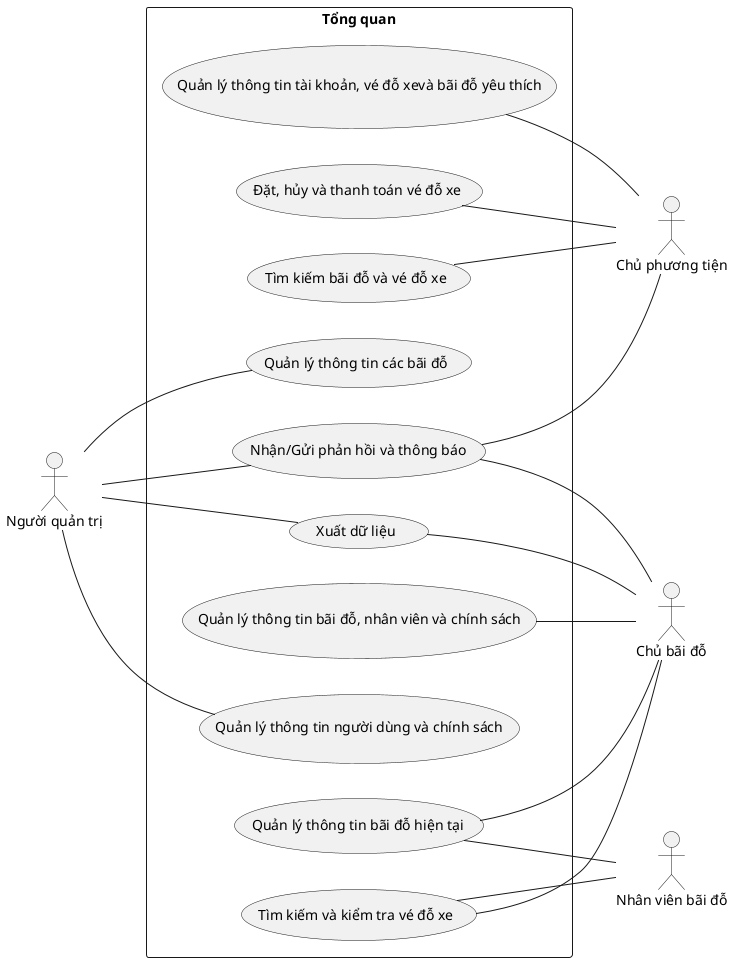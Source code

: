 @startuml general

left to right direction
skinparam packageStyle rect

actor "Người quản trị" as Admin
actor "Chủ phương tiện" as VehicleOwner
actor "Nhân viên bãi đỗ" as ParkingStaff
actor "Chủ bãi đỗ" as ParkingOwner

rectangle "Tổng quan" as GeneralDiagram {
  'Admin'
    Admin -- (Quản lý thông tin các bãi đỗ)
    Admin -- (Quản lý thông tin người dùng và chính sách)
    Admin -- (Xuất dữ liệu)
    Admin -- (Nhận/Gửi phản hồi và thông báo)
  'ParkingStaff'
    (Quản lý thông tin bãi đỗ hiện tại) -- ParkingStaff
    (Tìm kiếm và kiểm tra vé đỗ xe) -- ParkingStaff
  'ParkingOwner'
    (Quản lý thông tin bãi đỗ, nhân viên và chính sách) -- ParkingOwner
    (Quản lý thông tin bãi đỗ hiện tại) -- ParkingOwner
    (Tìm kiếm và kiểm tra vé đỗ xe) -- ParkingOwner
    (Xuất dữ liệu) -- ParkingOwner
    (Nhận/Gửi phản hồi và thông báo) -- ParkingOwner
  'VehicleOwner'
    (Quản lý thông tin tài khoản, vé đỗ xevà bãi đỗ yêu thích) -- VehicleOwner
    (Đặt, hủy và thanh toán vé đỗ xe) -- VehicleOwner
    (Tìm kiếm bãi đỗ và vé đỗ xe) -- VehicleOwner
    (Nhận/Gửi phản hồi và thông báo) - VehicleOwner
}
@enduml
